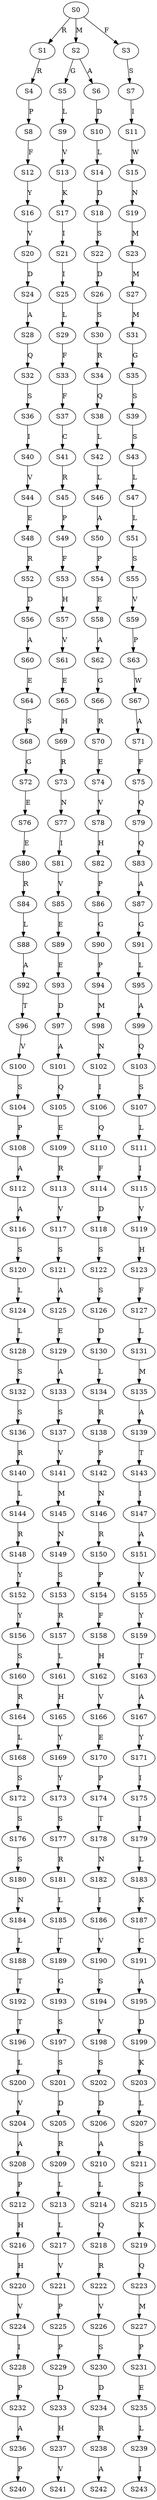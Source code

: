 strict digraph  {
	S0 -> S1 [ label = R ];
	S0 -> S2 [ label = M ];
	S0 -> S3 [ label = F ];
	S1 -> S4 [ label = R ];
	S2 -> S5 [ label = G ];
	S2 -> S6 [ label = A ];
	S3 -> S7 [ label = S ];
	S4 -> S8 [ label = P ];
	S5 -> S9 [ label = L ];
	S6 -> S10 [ label = D ];
	S7 -> S11 [ label = I ];
	S8 -> S12 [ label = F ];
	S9 -> S13 [ label = V ];
	S10 -> S14 [ label = L ];
	S11 -> S15 [ label = W ];
	S12 -> S16 [ label = Y ];
	S13 -> S17 [ label = K ];
	S14 -> S18 [ label = D ];
	S15 -> S19 [ label = N ];
	S16 -> S20 [ label = V ];
	S17 -> S21 [ label = I ];
	S18 -> S22 [ label = S ];
	S19 -> S23 [ label = M ];
	S20 -> S24 [ label = D ];
	S21 -> S25 [ label = I ];
	S22 -> S26 [ label = D ];
	S23 -> S27 [ label = M ];
	S24 -> S28 [ label = A ];
	S25 -> S29 [ label = L ];
	S26 -> S30 [ label = S ];
	S27 -> S31 [ label = M ];
	S28 -> S32 [ label = Q ];
	S29 -> S33 [ label = F ];
	S30 -> S34 [ label = R ];
	S31 -> S35 [ label = G ];
	S32 -> S36 [ label = S ];
	S33 -> S37 [ label = F ];
	S34 -> S38 [ label = Q ];
	S35 -> S39 [ label = S ];
	S36 -> S40 [ label = I ];
	S37 -> S41 [ label = C ];
	S38 -> S42 [ label = L ];
	S39 -> S43 [ label = S ];
	S40 -> S44 [ label = V ];
	S41 -> S45 [ label = R ];
	S42 -> S46 [ label = L ];
	S43 -> S47 [ label = L ];
	S44 -> S48 [ label = E ];
	S45 -> S49 [ label = P ];
	S46 -> S50 [ label = A ];
	S47 -> S51 [ label = L ];
	S48 -> S52 [ label = R ];
	S49 -> S53 [ label = F ];
	S50 -> S54 [ label = P ];
	S51 -> S55 [ label = S ];
	S52 -> S56 [ label = D ];
	S53 -> S57 [ label = H ];
	S54 -> S58 [ label = E ];
	S55 -> S59 [ label = V ];
	S56 -> S60 [ label = A ];
	S57 -> S61 [ label = V ];
	S58 -> S62 [ label = A ];
	S59 -> S63 [ label = P ];
	S60 -> S64 [ label = E ];
	S61 -> S65 [ label = E ];
	S62 -> S66 [ label = G ];
	S63 -> S67 [ label = W ];
	S64 -> S68 [ label = S ];
	S65 -> S69 [ label = H ];
	S66 -> S70 [ label = R ];
	S67 -> S71 [ label = A ];
	S68 -> S72 [ label = G ];
	S69 -> S73 [ label = R ];
	S70 -> S74 [ label = E ];
	S71 -> S75 [ label = F ];
	S72 -> S76 [ label = E ];
	S73 -> S77 [ label = N ];
	S74 -> S78 [ label = V ];
	S75 -> S79 [ label = Q ];
	S76 -> S80 [ label = E ];
	S77 -> S81 [ label = I ];
	S78 -> S82 [ label = H ];
	S79 -> S83 [ label = Q ];
	S80 -> S84 [ label = R ];
	S81 -> S85 [ label = V ];
	S82 -> S86 [ label = P ];
	S83 -> S87 [ label = A ];
	S84 -> S88 [ label = L ];
	S85 -> S89 [ label = E ];
	S86 -> S90 [ label = G ];
	S87 -> S91 [ label = G ];
	S88 -> S92 [ label = A ];
	S89 -> S93 [ label = E ];
	S90 -> S94 [ label = P ];
	S91 -> S95 [ label = L ];
	S92 -> S96 [ label = T ];
	S93 -> S97 [ label = D ];
	S94 -> S98 [ label = M ];
	S95 -> S99 [ label = A ];
	S96 -> S100 [ label = V ];
	S97 -> S101 [ label = A ];
	S98 -> S102 [ label = N ];
	S99 -> S103 [ label = Q ];
	S100 -> S104 [ label = S ];
	S101 -> S105 [ label = Q ];
	S102 -> S106 [ label = I ];
	S103 -> S107 [ label = S ];
	S104 -> S108 [ label = P ];
	S105 -> S109 [ label = E ];
	S106 -> S110 [ label = Q ];
	S107 -> S111 [ label = L ];
	S108 -> S112 [ label = A ];
	S109 -> S113 [ label = R ];
	S110 -> S114 [ label = F ];
	S111 -> S115 [ label = I ];
	S112 -> S116 [ label = A ];
	S113 -> S117 [ label = V ];
	S114 -> S118 [ label = D ];
	S115 -> S119 [ label = V ];
	S116 -> S120 [ label = S ];
	S117 -> S121 [ label = S ];
	S118 -> S122 [ label = S ];
	S119 -> S123 [ label = H ];
	S120 -> S124 [ label = L ];
	S121 -> S125 [ label = A ];
	S122 -> S126 [ label = S ];
	S123 -> S127 [ label = F ];
	S124 -> S128 [ label = L ];
	S125 -> S129 [ label = E ];
	S126 -> S130 [ label = D ];
	S127 -> S131 [ label = L ];
	S128 -> S132 [ label = S ];
	S129 -> S133 [ label = A ];
	S130 -> S134 [ label = L ];
	S131 -> S135 [ label = M ];
	S132 -> S136 [ label = S ];
	S133 -> S137 [ label = S ];
	S134 -> S138 [ label = R ];
	S135 -> S139 [ label = A ];
	S136 -> S140 [ label = R ];
	S137 -> S141 [ label = V ];
	S138 -> S142 [ label = P ];
	S139 -> S143 [ label = T ];
	S140 -> S144 [ label = L ];
	S141 -> S145 [ label = M ];
	S142 -> S146 [ label = N ];
	S143 -> S147 [ label = I ];
	S144 -> S148 [ label = R ];
	S145 -> S149 [ label = N ];
	S146 -> S150 [ label = R ];
	S147 -> S151 [ label = A ];
	S148 -> S152 [ label = Y ];
	S149 -> S153 [ label = S ];
	S150 -> S154 [ label = P ];
	S151 -> S155 [ label = V ];
	S152 -> S156 [ label = Y ];
	S153 -> S157 [ label = R ];
	S154 -> S158 [ label = F ];
	S155 -> S159 [ label = Y ];
	S156 -> S160 [ label = S ];
	S157 -> S161 [ label = L ];
	S158 -> S162 [ label = H ];
	S159 -> S163 [ label = T ];
	S160 -> S164 [ label = R ];
	S161 -> S165 [ label = H ];
	S162 -> S166 [ label = V ];
	S163 -> S167 [ label = A ];
	S164 -> S168 [ label = L ];
	S165 -> S169 [ label = Y ];
	S166 -> S170 [ label = E ];
	S167 -> S171 [ label = Y ];
	S168 -> S172 [ label = S ];
	S169 -> S173 [ label = Y ];
	S170 -> S174 [ label = P ];
	S171 -> S175 [ label = I ];
	S172 -> S176 [ label = S ];
	S173 -> S177 [ label = S ];
	S174 -> S178 [ label = T ];
	S175 -> S179 [ label = I ];
	S176 -> S180 [ label = S ];
	S177 -> S181 [ label = R ];
	S178 -> S182 [ label = N ];
	S179 -> S183 [ label = L ];
	S180 -> S184 [ label = N ];
	S181 -> S185 [ label = L ];
	S182 -> S186 [ label = I ];
	S183 -> S187 [ label = K ];
	S184 -> S188 [ label = L ];
	S185 -> S189 [ label = T ];
	S186 -> S190 [ label = V ];
	S187 -> S191 [ label = C ];
	S188 -> S192 [ label = T ];
	S189 -> S193 [ label = G ];
	S190 -> S194 [ label = S ];
	S191 -> S195 [ label = A ];
	S192 -> S196 [ label = T ];
	S193 -> S197 [ label = S ];
	S194 -> S198 [ label = V ];
	S195 -> S199 [ label = D ];
	S196 -> S200 [ label = L ];
	S197 -> S201 [ label = S ];
	S198 -> S202 [ label = S ];
	S199 -> S203 [ label = K ];
	S200 -> S204 [ label = V ];
	S201 -> S205 [ label = D ];
	S202 -> S206 [ label = D ];
	S203 -> S207 [ label = L ];
	S204 -> S208 [ label = A ];
	S205 -> S209 [ label = R ];
	S206 -> S210 [ label = A ];
	S207 -> S211 [ label = S ];
	S208 -> S212 [ label = P ];
	S209 -> S213 [ label = L ];
	S210 -> S214 [ label = L ];
	S211 -> S215 [ label = S ];
	S212 -> S216 [ label = H ];
	S213 -> S217 [ label = L ];
	S214 -> S218 [ label = Q ];
	S215 -> S219 [ label = K ];
	S216 -> S220 [ label = H ];
	S217 -> S221 [ label = V ];
	S218 -> S222 [ label = R ];
	S219 -> S223 [ label = Q ];
	S220 -> S224 [ label = V ];
	S221 -> S225 [ label = P ];
	S222 -> S226 [ label = V ];
	S223 -> S227 [ label = M ];
	S224 -> S228 [ label = I ];
	S225 -> S229 [ label = P ];
	S226 -> S230 [ label = S ];
	S227 -> S231 [ label = P ];
	S228 -> S232 [ label = P ];
	S229 -> S233 [ label = D ];
	S230 -> S234 [ label = D ];
	S231 -> S235 [ label = E ];
	S232 -> S236 [ label = A ];
	S233 -> S237 [ label = H ];
	S234 -> S238 [ label = R ];
	S235 -> S239 [ label = L ];
	S236 -> S240 [ label = P ];
	S237 -> S241 [ label = V ];
	S238 -> S242 [ label = A ];
	S239 -> S243 [ label = I ];
}
